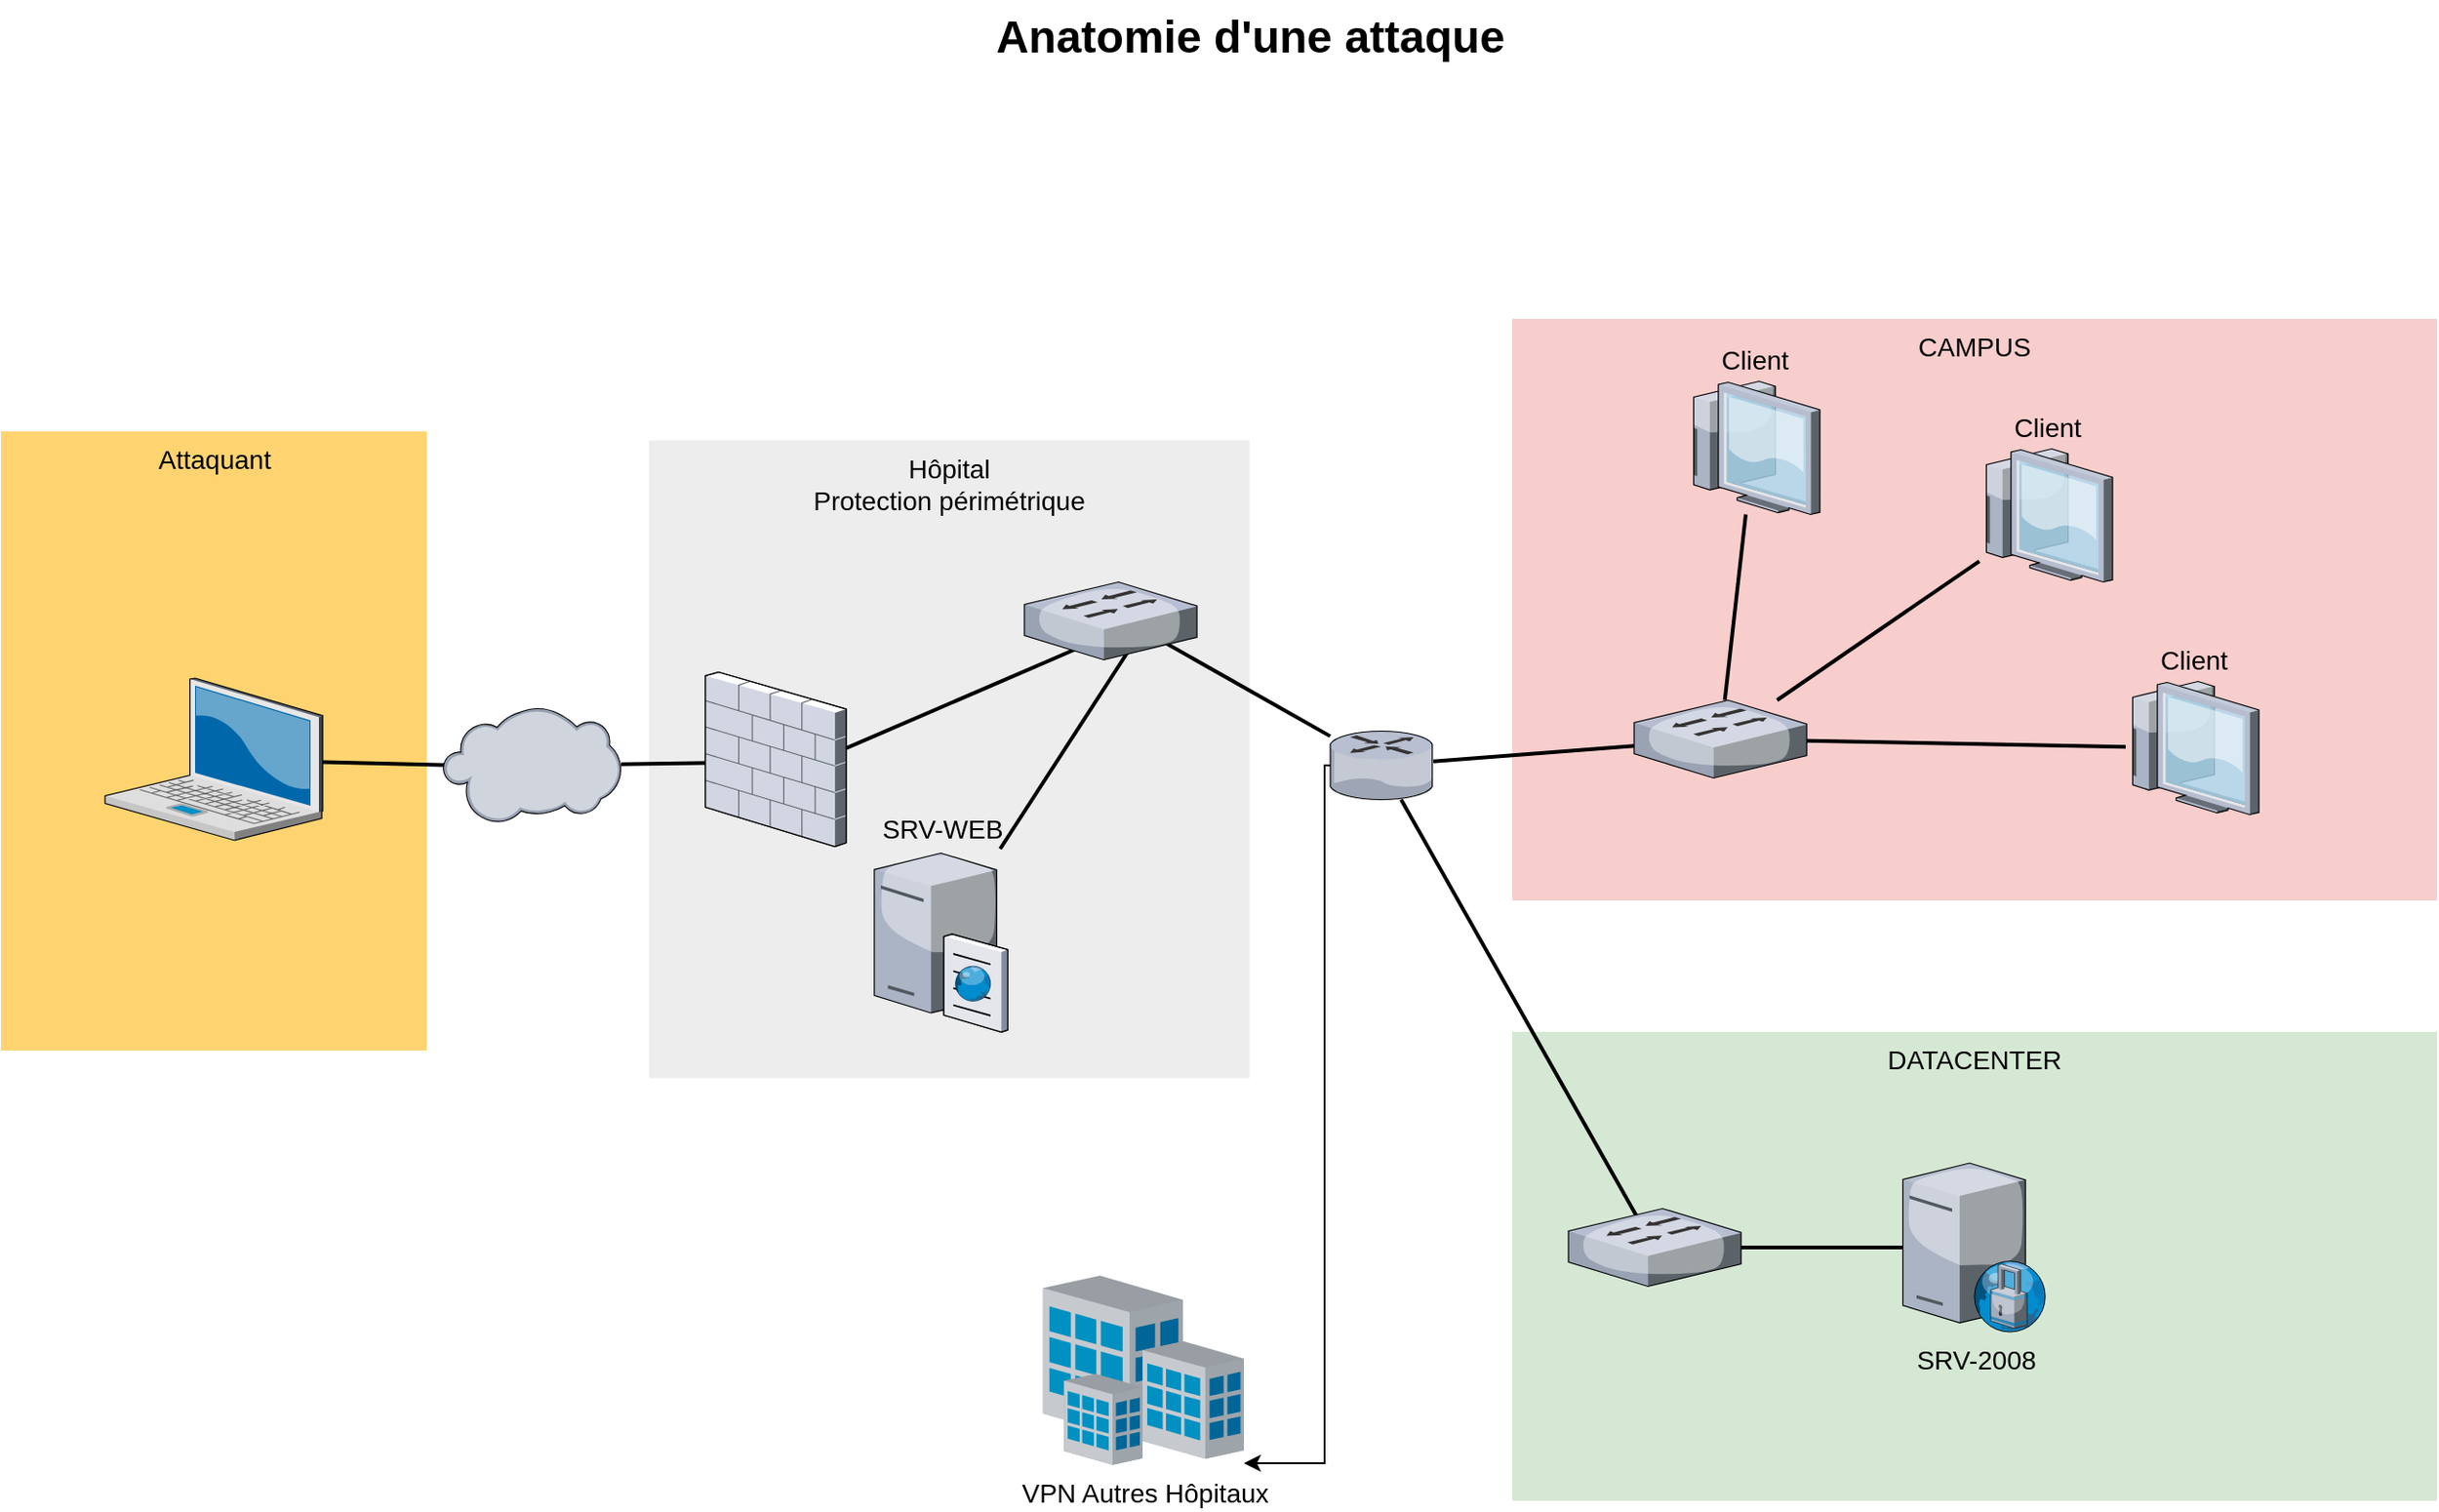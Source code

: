 <mxfile version="18.0.7" type="github">
  <diagram name="Page-1" id="e3a06f82-3646-2815-327d-82caf3d4e204">
    <mxGraphModel dx="2062" dy="1126" grid="1" gridSize="10" guides="1" tooltips="1" connect="1" arrows="1" fold="1" page="1" pageScale="1.5" pageWidth="1169" pageHeight="826" background="none" math="0" shadow="0">
      <root>
        <mxCell id="0" style=";html=1;" />
        <mxCell id="1" style=";html=1;" parent="0" />
        <mxCell id="6a7d8f32e03d9370-61" value="CAMPUS" style="whiteSpace=wrap;html=1;fillColor=#f8cecc;fontSize=14;strokeColor=none;verticalAlign=top;" parent="1" vertex="1">
          <mxGeometry x="1070" y="200" width="493" height="310" as="geometry" />
        </mxCell>
        <mxCell id="6a7d8f32e03d9370-60" value="DATACENTER" style="whiteSpace=wrap;html=1;fillColor=#d5e8d4;fontSize=14;strokeColor=none;verticalAlign=top;" parent="1" vertex="1">
          <mxGeometry x="1070" y="580" width="493" height="250" as="geometry" />
        </mxCell>
        <mxCell id="6a7d8f32e03d9370-59" value="Hôpital&lt;br&gt;Protection périmétrique" style="whiteSpace=wrap;html=1;fillColor=#EDEDED;fontSize=14;strokeColor=none;verticalAlign=top;" parent="1" vertex="1">
          <mxGeometry x="610" y="264.75" width="320" height="340" as="geometry" />
        </mxCell>
        <mxCell id="6a7d8f32e03d9370-57" value="Attaquant" style="whiteSpace=wrap;html=1;fillColor=#FFD470;gradientColor=none;fontSize=14;strokeColor=none;verticalAlign=top;" parent="1" vertex="1">
          <mxGeometry x="264.5" y="260" width="227" height="330" as="geometry" />
        </mxCell>
        <mxCell id="6a7d8f32e03d9370-35" style="edgeStyle=none;rounded=0;html=1;startSize=10;endSize=10;jettySize=auto;orthogonalLoop=1;fontSize=14;endArrow=none;endFill=0;strokeWidth=2;entryX=0.493;entryY=0.516;entryDx=0;entryDy=0;entryPerimeter=0;startArrow=none;" parent="1" source="gEVQ5dZSEpCPINI65oIb-5" edge="1" target="6a7d8f32e03d9370-20">
          <mxGeometry relative="1" as="geometry">
            <mxPoint x="637" y="693.32" as="targetPoint" />
          </mxGeometry>
        </mxCell>
        <mxCell id="6a7d8f32e03d9370-2" value="" style="verticalLabelPosition=bottom;aspect=fixed;html=1;verticalAlign=top;strokeColor=none;shape=mxgraph.citrix.laptop_2;fillColor=#66B2FF;gradientColor=#0066CC;fontSize=14;" parent="1" vertex="1">
          <mxGeometry x="320.0" y="391.5" width="116" height="86.5" as="geometry" />
        </mxCell>
        <mxCell id="6a7d8f32e03d9370-52" style="edgeStyle=none;rounded=0;html=1;startSize=10;endSize=10;jettySize=auto;orthogonalLoop=1;fontSize=14;endArrow=none;endFill=0;strokeWidth=2;" parent="1" source="6a7d8f32e03d9370-13" target="6a7d8f32e03d9370-26" edge="1">
          <mxGeometry relative="1" as="geometry" />
        </mxCell>
        <mxCell id="6a7d8f32e03d9370-56" style="edgeStyle=none;rounded=0;html=1;startSize=10;endSize=10;jettySize=auto;orthogonalLoop=1;fontSize=14;endArrow=none;endFill=0;strokeWidth=2;entryX=0.522;entryY=0.596;entryDx=0;entryDy=0;entryPerimeter=0;" parent="1" source="6a7d8f32e03d9370-13" target="gEVQ5dZSEpCPINI65oIb-7" edge="1">
          <mxGeometry relative="1" as="geometry" />
        </mxCell>
        <mxCell id="6a7d8f32e03d9370-13" value="" style="verticalLabelPosition=bottom;aspect=fixed;html=1;verticalAlign=top;strokeColor=none;shape=mxgraph.citrix.router;fillColor=#66B2FF;gradientColor=#0066CC;fontSize=14;" parent="1" vertex="1">
          <mxGeometry x="973" y="419.75" width="55" height="36.5" as="geometry" />
        </mxCell>
        <mxCell id="6a7d8f32e03d9370-15" value="SRV-WEB" style="verticalLabelPosition=top;aspect=fixed;html=1;verticalAlign=bottom;strokeColor=none;shape=mxgraph.citrix.cache_server;fillColor=#66B2FF;gradientColor=#0066CC;fontSize=14;labelPosition=center;align=center;" parent="1" vertex="1">
          <mxGeometry x="730" y="482.5" width="71" height="97.5" as="geometry" />
        </mxCell>
        <mxCell id="6a7d8f32e03d9370-47" style="edgeStyle=none;rounded=0;html=1;startSize=10;endSize=10;jettySize=auto;orthogonalLoop=1;fontSize=14;endArrow=none;endFill=0;strokeWidth=2;exitX=0.63;exitY=0.548;exitDx=0;exitDy=0;exitPerimeter=0;" parent="1" source="gEVQ5dZSEpCPINI65oIb-2" target="6a7d8f32e03d9370-13" edge="1">
          <mxGeometry relative="1" as="geometry" />
        </mxCell>
        <mxCell id="gEVQ5dZSEpCPINI65oIb-1" value="" style="edgeStyle=orthogonalEdgeStyle;rounded=0;orthogonalLoop=1;jettySize=auto;html=1;" edge="1" parent="1" source="6a7d8f32e03d9370-13" target="6a7d8f32e03d9370-31">
          <mxGeometry relative="1" as="geometry">
            <Array as="points">
              <mxPoint x="970" y="438" />
              <mxPoint x="970" y="810" />
            </Array>
          </mxGeometry>
        </mxCell>
        <mxCell id="6a7d8f32e03d9370-25" value="SRV-2008" style="verticalLabelPosition=bottom;aspect=fixed;html=1;verticalAlign=top;strokeColor=none;shape=mxgraph.citrix.proxy_server;fillColor=#66B2FF;gradientColor=#0066CC;fontSize=14;" parent="1" vertex="1">
          <mxGeometry x="1278.25" y="650" width="76.5" height="90" as="geometry" />
        </mxCell>
        <mxCell id="6a7d8f32e03d9370-53" style="edgeStyle=none;rounded=0;html=1;startSize=10;endSize=10;jettySize=auto;orthogonalLoop=1;fontSize=14;endArrow=none;endFill=0;strokeWidth=2;" parent="1" source="6a7d8f32e03d9370-26" target="6a7d8f32e03d9370-29" edge="1">
          <mxGeometry relative="1" as="geometry" />
        </mxCell>
        <mxCell id="6a7d8f32e03d9370-54" style="edgeStyle=none;rounded=0;html=1;startSize=10;endSize=10;jettySize=auto;orthogonalLoop=1;fontSize=14;endArrow=none;endFill=0;strokeWidth=2;" parent="1" source="6a7d8f32e03d9370-26" target="6a7d8f32e03d9370-28" edge="1">
          <mxGeometry relative="1" as="geometry" />
        </mxCell>
        <mxCell id="6a7d8f32e03d9370-55" style="edgeStyle=none;rounded=0;html=1;startSize=10;endSize=10;jettySize=auto;orthogonalLoop=1;fontSize=14;endArrow=none;endFill=0;strokeWidth=2;" parent="1" source="6a7d8f32e03d9370-26" target="6a7d8f32e03d9370-27" edge="1">
          <mxGeometry relative="1" as="geometry" />
        </mxCell>
        <mxCell id="6a7d8f32e03d9370-26" value="" style="verticalLabelPosition=bottom;aspect=fixed;html=1;verticalAlign=top;strokeColor=none;shape=mxgraph.citrix.switch;fillColor=#66B2FF;gradientColor=#0066CC;fontSize=14;" parent="1" vertex="1">
          <mxGeometry x="1135" y="403.25" width="92" height="41.5" as="geometry" />
        </mxCell>
        <mxCell id="6a7d8f32e03d9370-27" value="Client" style="verticalLabelPosition=top;aspect=fixed;html=1;verticalAlign=bottom;strokeColor=none;shape=mxgraph.citrix.thin_client;fillColor=#66B2FF;gradientColor=#0066CC;fontSize=14;labelPosition=center;align=center;" parent="1" vertex="1">
          <mxGeometry x="1397" y="393.25" width="71" height="71" as="geometry" />
        </mxCell>
        <mxCell id="6a7d8f32e03d9370-28" value="Client" style="verticalLabelPosition=top;aspect=fixed;html=1;verticalAlign=bottom;strokeColor=none;shape=mxgraph.citrix.thin_client;fillColor=#66B2FF;gradientColor=#0066CC;fontSize=14;labelPosition=center;align=center;" parent="1" vertex="1">
          <mxGeometry x="1319" y="269.25" width="71" height="71" as="geometry" />
        </mxCell>
        <mxCell id="6a7d8f32e03d9370-29" value="Client" style="verticalLabelPosition=top;aspect=fixed;html=1;verticalAlign=bottom;strokeColor=none;shape=mxgraph.citrix.thin_client;fillColor=#66B2FF;gradientColor=#0066CC;fontSize=14;labelPosition=center;align=center;" parent="1" vertex="1">
          <mxGeometry x="1163" y="233.25" width="71" height="71" as="geometry" />
        </mxCell>
        <mxCell id="6a7d8f32e03d9370-31" value="VPN Autres Hôpitaux" style="verticalLabelPosition=bottom;aspect=fixed;html=1;verticalAlign=top;strokeColor=none;shape=mxgraph.citrix.site;fillColor=#66B2FF;gradientColor=#0066CC;fontSize=14;" parent="1" vertex="1">
          <mxGeometry x="820" y="710" width="107" height="101" as="geometry" />
        </mxCell>
        <mxCell id="6a7d8f32e03d9370-62" value="Anatomie d&#39;une attaque" style="text;strokeColor=none;fillColor=none;html=1;fontSize=24;fontStyle=1;verticalAlign=middle;align=center;" parent="1" vertex="1">
          <mxGeometry x="499" y="30" width="861" height="40" as="geometry" />
        </mxCell>
        <mxCell id="gEVQ5dZSEpCPINI65oIb-3" style="edgeStyle=none;rounded=0;html=1;startSize=10;endSize=10;jettySize=auto;orthogonalLoop=1;fontSize=14;endArrow=none;endFill=0;strokeWidth=2;exitX=0.5;exitY=0.669;exitDx=0;exitDy=0;exitPerimeter=0;entryX=0.533;entryY=0.599;entryDx=0;entryDy=0;entryPerimeter=0;" edge="1" parent="1" source="gEVQ5dZSEpCPINI65oIb-2" target="6a7d8f32e03d9370-20">
          <mxGeometry relative="1" as="geometry">
            <mxPoint x="877.96" y="372.992" as="sourcePoint" />
            <mxPoint x="983" y="432.437" as="targetPoint" />
          </mxGeometry>
        </mxCell>
        <mxCell id="gEVQ5dZSEpCPINI65oIb-4" style="edgeStyle=none;rounded=0;html=1;startSize=10;endSize=10;jettySize=auto;orthogonalLoop=1;fontSize=14;endArrow=none;endFill=0;strokeWidth=2;" edge="1" parent="1" target="6a7d8f32e03d9370-15">
          <mxGeometry relative="1" as="geometry">
            <mxPoint x="870" y="370" as="sourcePoint" />
            <mxPoint x="719.975" y="458.979" as="targetPoint" />
          </mxGeometry>
        </mxCell>
        <mxCell id="6a7d8f32e03d9370-20" value="" style="verticalLabelPosition=bottom;aspect=fixed;html=1;verticalAlign=top;strokeColor=none;shape=mxgraph.citrix.firewall;fillColor=#66B2FF;gradientColor=#0066CC;fontSize=14;" parent="1" vertex="1">
          <mxGeometry x="640" y="388.25" width="75" height="93" as="geometry" />
        </mxCell>
        <mxCell id="gEVQ5dZSEpCPINI65oIb-2" value="" style="verticalLabelPosition=bottom;aspect=fixed;html=1;verticalAlign=top;strokeColor=none;shape=mxgraph.citrix.switch;fillColor=#66B2FF;gradientColor=#0066CC;fontSize=14;" vertex="1" parent="1">
          <mxGeometry x="810" y="340.25" width="92" height="41.5" as="geometry" />
        </mxCell>
        <mxCell id="gEVQ5dZSEpCPINI65oIb-6" value="" style="edgeStyle=none;rounded=0;html=1;startSize=10;endSize=10;jettySize=auto;orthogonalLoop=1;fontSize=14;endArrow=none;endFill=0;strokeWidth=2;entryX=0.493;entryY=0.516;entryDx=0;entryDy=0;entryPerimeter=0;" edge="1" parent="1" source="6a7d8f32e03d9370-2" target="gEVQ5dZSEpCPINI65oIb-5">
          <mxGeometry relative="1" as="geometry">
            <mxPoint x="676.975" y="436.238" as="targetPoint" />
            <mxPoint x="436" y="435.039" as="sourcePoint" />
          </mxGeometry>
        </mxCell>
        <mxCell id="gEVQ5dZSEpCPINI65oIb-5" value="" style="verticalLabelPosition=bottom;sketch=0;aspect=fixed;html=1;verticalAlign=top;strokeColor=none;align=center;outlineConnect=0;shape=mxgraph.citrix.cloud;" vertex="1" parent="1">
          <mxGeometry x="500" y="407" width="95" height="62" as="geometry" />
        </mxCell>
        <mxCell id="gEVQ5dZSEpCPINI65oIb-7" value="" style="verticalLabelPosition=bottom;aspect=fixed;html=1;verticalAlign=top;strokeColor=none;shape=mxgraph.citrix.switch;fillColor=#66B2FF;gradientColor=#0066CC;fontSize=14;" vertex="1" parent="1">
          <mxGeometry x="1100" y="674.25" width="92" height="41.5" as="geometry" />
        </mxCell>
        <mxCell id="gEVQ5dZSEpCPINI65oIb-8" style="edgeStyle=none;rounded=0;html=1;startSize=10;endSize=10;jettySize=auto;orthogonalLoop=1;fontSize=14;endArrow=none;endFill=0;strokeWidth=2;" edge="1" parent="1" source="gEVQ5dZSEpCPINI65oIb-7" target="6a7d8f32e03d9370-25">
          <mxGeometry relative="1" as="geometry">
            <mxPoint x="1020.816" y="466.25" as="sourcePoint" />
            <mxPoint x="1158.024" y="708.984" as="targetPoint" />
          </mxGeometry>
        </mxCell>
      </root>
    </mxGraphModel>
  </diagram>
</mxfile>
